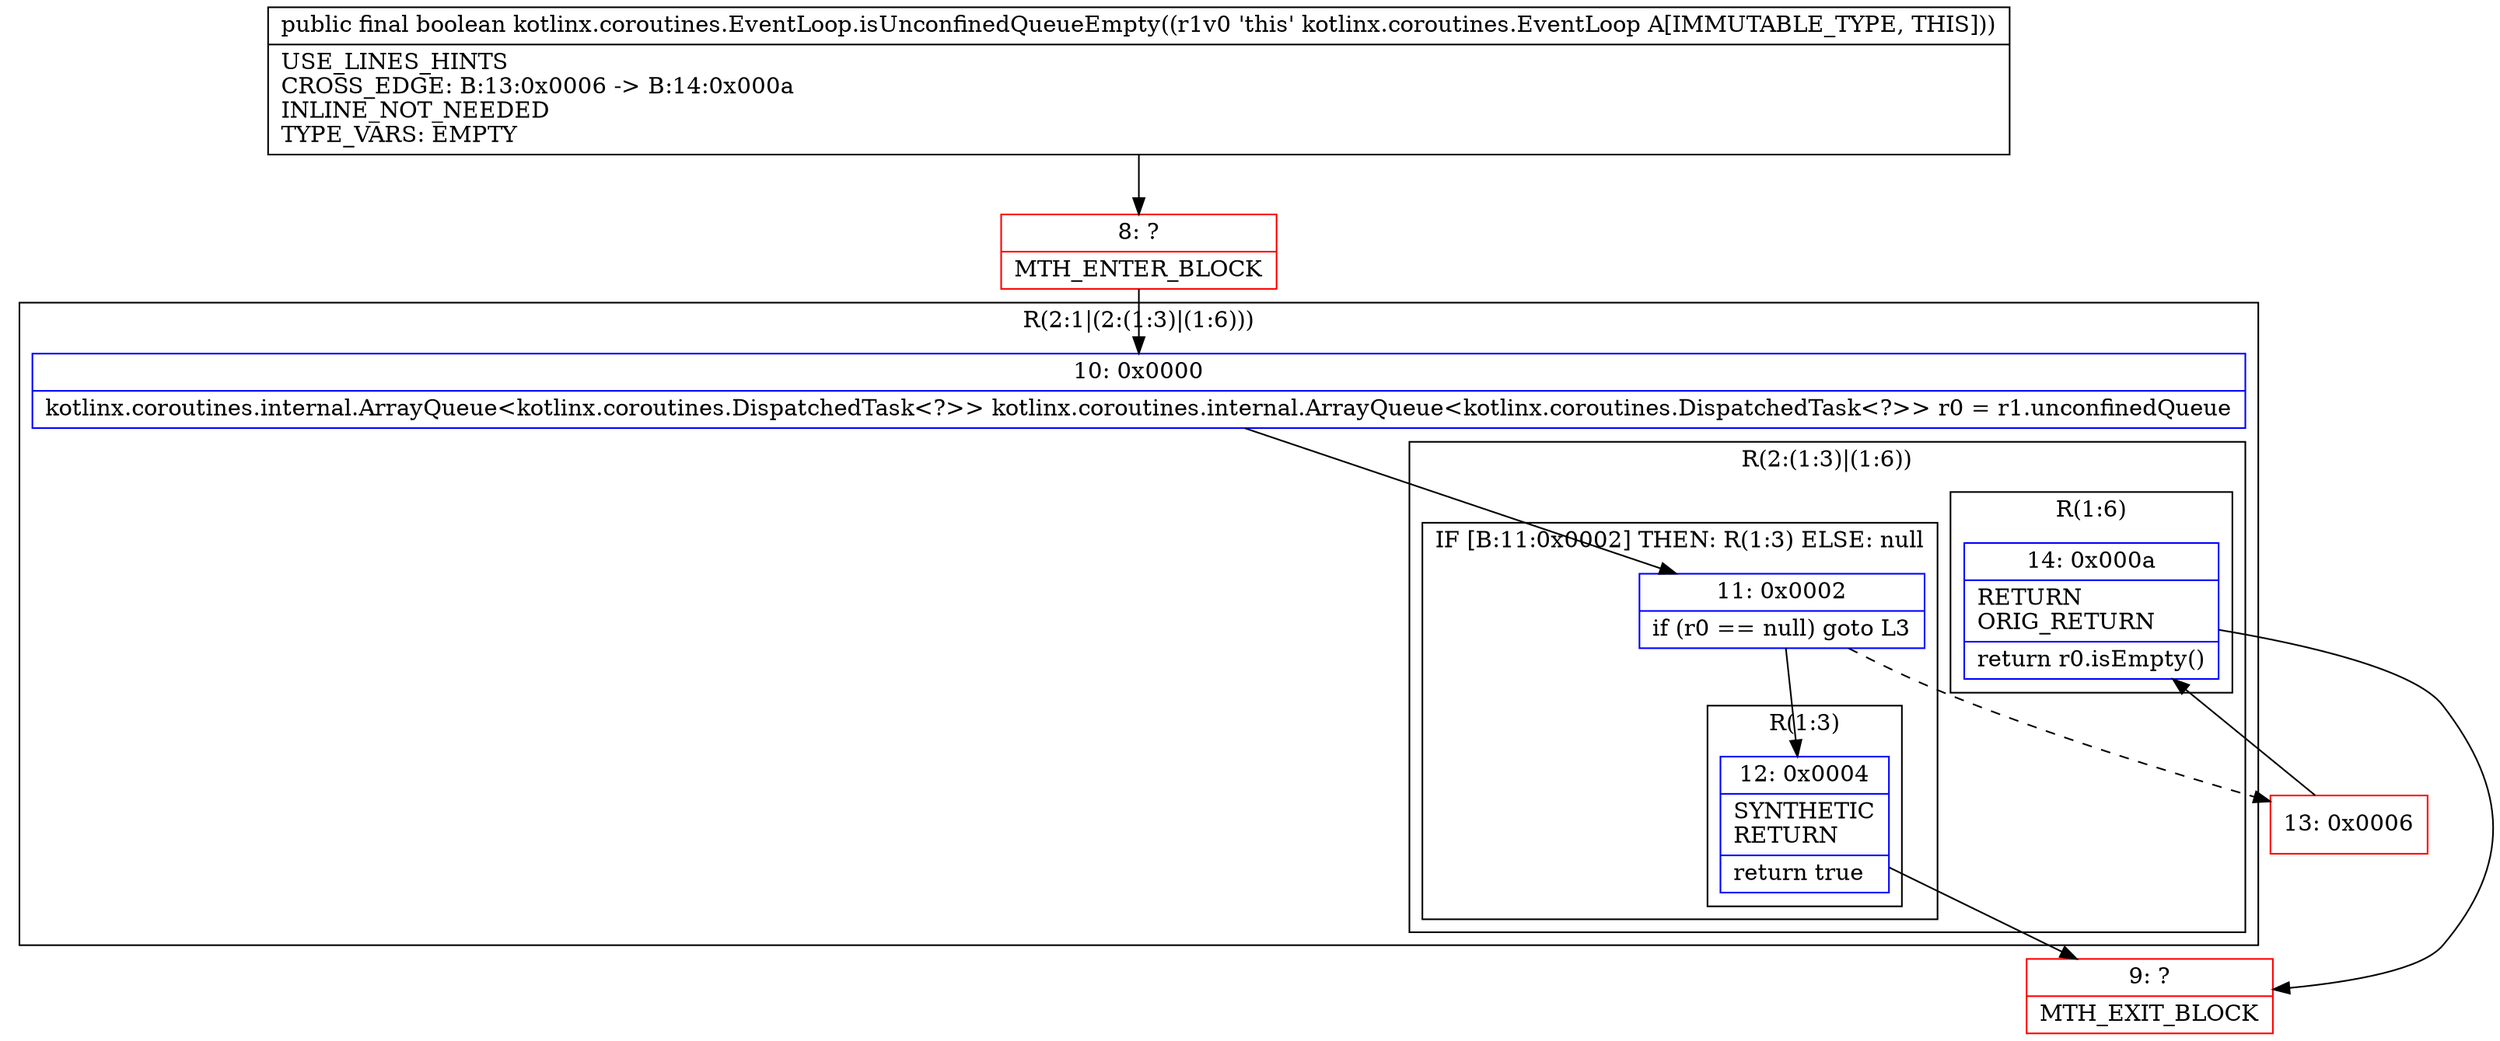 digraph "CFG forkotlinx.coroutines.EventLoop.isUnconfinedQueueEmpty()Z" {
subgraph cluster_Region_2067733199 {
label = "R(2:1|(2:(1:3)|(1:6)))";
node [shape=record,color=blue];
Node_10 [shape=record,label="{10\:\ 0x0000|kotlinx.coroutines.internal.ArrayQueue\<kotlinx.coroutines.DispatchedTask\<?\>\> kotlinx.coroutines.internal.ArrayQueue\<kotlinx.coroutines.DispatchedTask\<?\>\> r0 = r1.unconfinedQueue\l}"];
subgraph cluster_Region_1480428280 {
label = "R(2:(1:3)|(1:6))";
node [shape=record,color=blue];
subgraph cluster_IfRegion_1267056923 {
label = "IF [B:11:0x0002] THEN: R(1:3) ELSE: null";
node [shape=record,color=blue];
Node_11 [shape=record,label="{11\:\ 0x0002|if (r0 == null) goto L3\l}"];
subgraph cluster_Region_1472649206 {
label = "R(1:3)";
node [shape=record,color=blue];
Node_12 [shape=record,label="{12\:\ 0x0004|SYNTHETIC\lRETURN\l|return true\l}"];
}
}
subgraph cluster_Region_1596934509 {
label = "R(1:6)";
node [shape=record,color=blue];
Node_14 [shape=record,label="{14\:\ 0x000a|RETURN\lORIG_RETURN\l|return r0.isEmpty()\l}"];
}
}
}
Node_8 [shape=record,color=red,label="{8\:\ ?|MTH_ENTER_BLOCK\l}"];
Node_9 [shape=record,color=red,label="{9\:\ ?|MTH_EXIT_BLOCK\l}"];
Node_13 [shape=record,color=red,label="{13\:\ 0x0006}"];
MethodNode[shape=record,label="{public final boolean kotlinx.coroutines.EventLoop.isUnconfinedQueueEmpty((r1v0 'this' kotlinx.coroutines.EventLoop A[IMMUTABLE_TYPE, THIS]))  | USE_LINES_HINTS\lCROSS_EDGE: B:13:0x0006 \-\> B:14:0x000a\lINLINE_NOT_NEEDED\lTYPE_VARS: EMPTY\l}"];
MethodNode -> Node_8;Node_10 -> Node_11;
Node_11 -> Node_12;
Node_11 -> Node_13[style=dashed];
Node_12 -> Node_9;
Node_14 -> Node_9;
Node_8 -> Node_10;
Node_13 -> Node_14;
}

